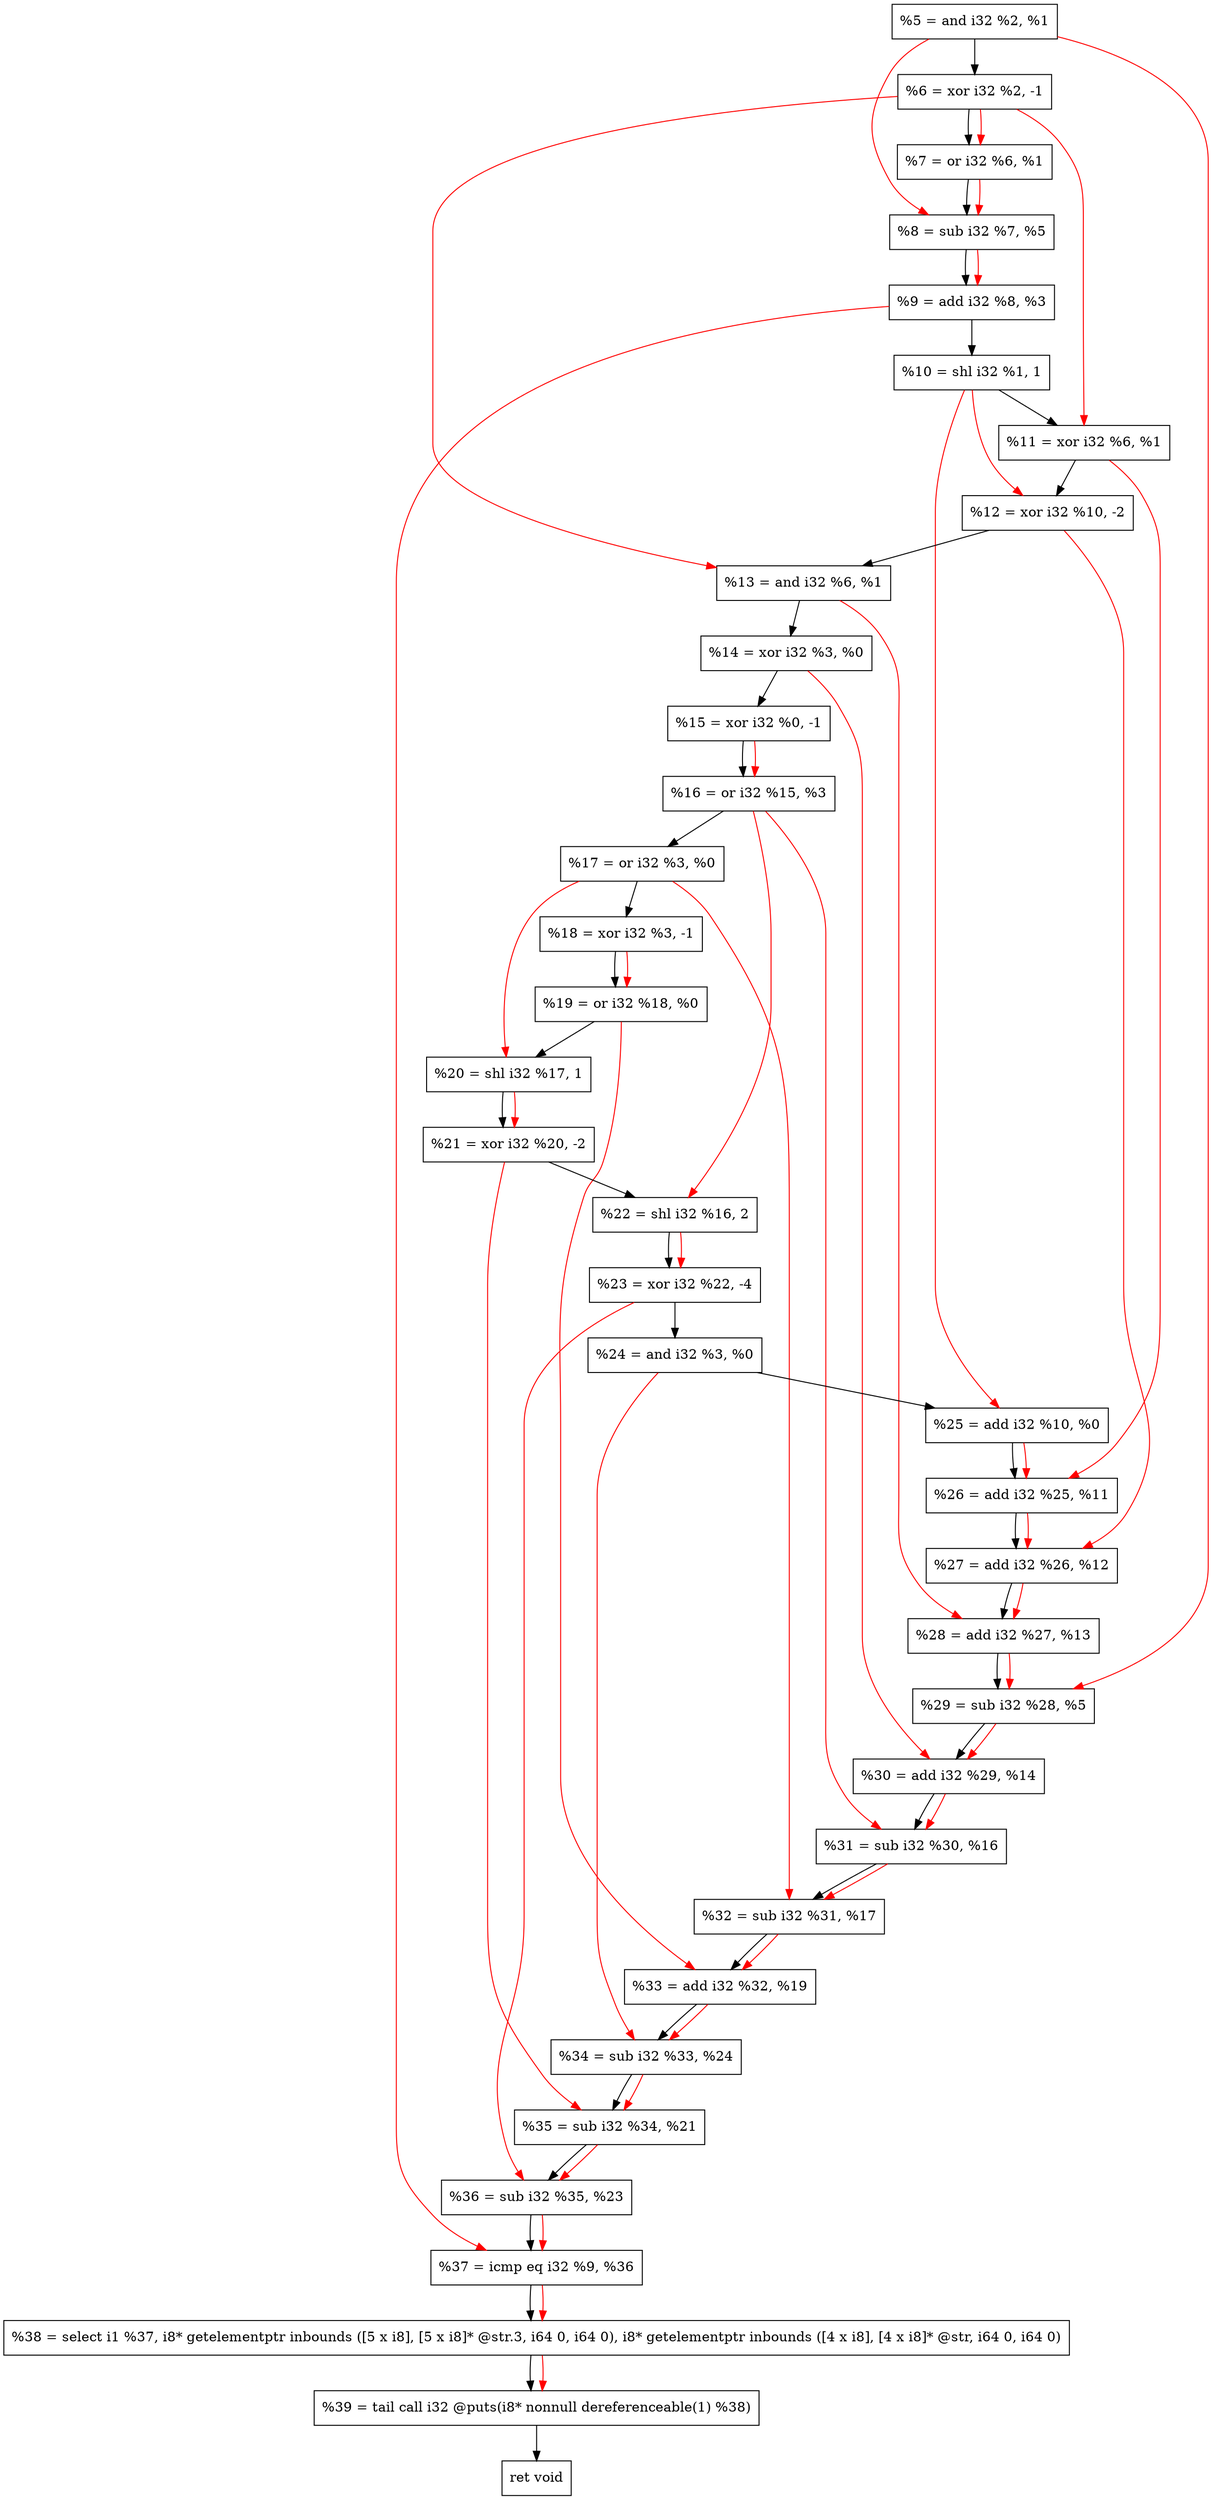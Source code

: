 digraph "DFG for'crackme' function" {
	Node0x174d9c0[shape=record, label="  %5 = and i32 %2, %1"];
	Node0x174e040[shape=record, label="  %6 = xor i32 %2, -1"];
	Node0x174e0b0[shape=record, label="  %7 = or i32 %6, %1"];
	Node0x174e120[shape=record, label="  %8 = sub i32 %7, %5"];
	Node0x174e190[shape=record, label="  %9 = add i32 %8, %3"];
	Node0x174e230[shape=record, label="  %10 = shl i32 %1, 1"];
	Node0x174e2a0[shape=record, label="  %11 = xor i32 %6, %1"];
	Node0x174e340[shape=record, label="  %12 = xor i32 %10, -2"];
	Node0x174e3b0[shape=record, label="  %13 = and i32 %6, %1"];
	Node0x174e420[shape=record, label="  %14 = xor i32 %3, %0"];
	Node0x174e490[shape=record, label="  %15 = xor i32 %0, -1"];
	Node0x174e500[shape=record, label="  %16 = or i32 %15, %3"];
	Node0x174e570[shape=record, label="  %17 = or i32 %3, %0"];
	Node0x174e5e0[shape=record, label="  %18 = xor i32 %3, -1"];
	Node0x174e650[shape=record, label="  %19 = or i32 %18, %0"];
	Node0x174e6c0[shape=record, label="  %20 = shl i32 %17, 1"];
	Node0x174e730[shape=record, label="  %21 = xor i32 %20, -2"];
	Node0x174e7d0[shape=record, label="  %22 = shl i32 %16, 2"];
	Node0x174e870[shape=record, label="  %23 = xor i32 %22, -4"];
	Node0x174e8e0[shape=record, label="  %24 = and i32 %3, %0"];
	Node0x174e950[shape=record, label="  %25 = add i32 %10, %0"];
	Node0x174e9c0[shape=record, label="  %26 = add i32 %25, %11"];
	Node0x174ea30[shape=record, label="  %27 = add i32 %26, %12"];
	Node0x174eaa0[shape=record, label="  %28 = add i32 %27, %13"];
	Node0x174eb10[shape=record, label="  %29 = sub i32 %28, %5"];
	Node0x174eb80[shape=record, label="  %30 = add i32 %29, %14"];
	Node0x174ebf0[shape=record, label="  %31 = sub i32 %30, %16"];
	Node0x174ec60[shape=record, label="  %32 = sub i32 %31, %17"];
	Node0x174eee0[shape=record, label="  %33 = add i32 %32, %19"];
	Node0x174ef50[shape=record, label="  %34 = sub i32 %33, %24"];
	Node0x174efc0[shape=record, label="  %35 = sub i32 %34, %21"];
	Node0x174f030[shape=record, label="  %36 = sub i32 %35, %23"];
	Node0x174f0a0[shape=record, label="  %37 = icmp eq i32 %9, %36"];
	Node0x16ee268[shape=record, label="  %38 = select i1 %37, i8* getelementptr inbounds ([5 x i8], [5 x i8]* @str.3, i64 0, i64 0), i8* getelementptr inbounds ([4 x i8], [4 x i8]* @str, i64 0, i64 0)"];
	Node0x174f540[shape=record, label="  %39 = tail call i32 @puts(i8* nonnull dereferenceable(1) %38)"];
	Node0x174f590[shape=record, label="  ret void"];
	Node0x174d9c0 -> Node0x174e040;
	Node0x174e040 -> Node0x174e0b0;
	Node0x174e0b0 -> Node0x174e120;
	Node0x174e120 -> Node0x174e190;
	Node0x174e190 -> Node0x174e230;
	Node0x174e230 -> Node0x174e2a0;
	Node0x174e2a0 -> Node0x174e340;
	Node0x174e340 -> Node0x174e3b0;
	Node0x174e3b0 -> Node0x174e420;
	Node0x174e420 -> Node0x174e490;
	Node0x174e490 -> Node0x174e500;
	Node0x174e500 -> Node0x174e570;
	Node0x174e570 -> Node0x174e5e0;
	Node0x174e5e0 -> Node0x174e650;
	Node0x174e650 -> Node0x174e6c0;
	Node0x174e6c0 -> Node0x174e730;
	Node0x174e730 -> Node0x174e7d0;
	Node0x174e7d0 -> Node0x174e870;
	Node0x174e870 -> Node0x174e8e0;
	Node0x174e8e0 -> Node0x174e950;
	Node0x174e950 -> Node0x174e9c0;
	Node0x174e9c0 -> Node0x174ea30;
	Node0x174ea30 -> Node0x174eaa0;
	Node0x174eaa0 -> Node0x174eb10;
	Node0x174eb10 -> Node0x174eb80;
	Node0x174eb80 -> Node0x174ebf0;
	Node0x174ebf0 -> Node0x174ec60;
	Node0x174ec60 -> Node0x174eee0;
	Node0x174eee0 -> Node0x174ef50;
	Node0x174ef50 -> Node0x174efc0;
	Node0x174efc0 -> Node0x174f030;
	Node0x174f030 -> Node0x174f0a0;
	Node0x174f0a0 -> Node0x16ee268;
	Node0x16ee268 -> Node0x174f540;
	Node0x174f540 -> Node0x174f590;
edge [color=red]
	Node0x174e040 -> Node0x174e0b0;
	Node0x174e0b0 -> Node0x174e120;
	Node0x174d9c0 -> Node0x174e120;
	Node0x174e120 -> Node0x174e190;
	Node0x174e040 -> Node0x174e2a0;
	Node0x174e230 -> Node0x174e340;
	Node0x174e040 -> Node0x174e3b0;
	Node0x174e490 -> Node0x174e500;
	Node0x174e5e0 -> Node0x174e650;
	Node0x174e570 -> Node0x174e6c0;
	Node0x174e6c0 -> Node0x174e730;
	Node0x174e500 -> Node0x174e7d0;
	Node0x174e7d0 -> Node0x174e870;
	Node0x174e230 -> Node0x174e950;
	Node0x174e950 -> Node0x174e9c0;
	Node0x174e2a0 -> Node0x174e9c0;
	Node0x174e9c0 -> Node0x174ea30;
	Node0x174e340 -> Node0x174ea30;
	Node0x174ea30 -> Node0x174eaa0;
	Node0x174e3b0 -> Node0x174eaa0;
	Node0x174eaa0 -> Node0x174eb10;
	Node0x174d9c0 -> Node0x174eb10;
	Node0x174eb10 -> Node0x174eb80;
	Node0x174e420 -> Node0x174eb80;
	Node0x174eb80 -> Node0x174ebf0;
	Node0x174e500 -> Node0x174ebf0;
	Node0x174ebf0 -> Node0x174ec60;
	Node0x174e570 -> Node0x174ec60;
	Node0x174ec60 -> Node0x174eee0;
	Node0x174e650 -> Node0x174eee0;
	Node0x174eee0 -> Node0x174ef50;
	Node0x174e8e0 -> Node0x174ef50;
	Node0x174ef50 -> Node0x174efc0;
	Node0x174e730 -> Node0x174efc0;
	Node0x174efc0 -> Node0x174f030;
	Node0x174e870 -> Node0x174f030;
	Node0x174e190 -> Node0x174f0a0;
	Node0x174f030 -> Node0x174f0a0;
	Node0x174f0a0 -> Node0x16ee268;
	Node0x16ee268 -> Node0x174f540;
}
